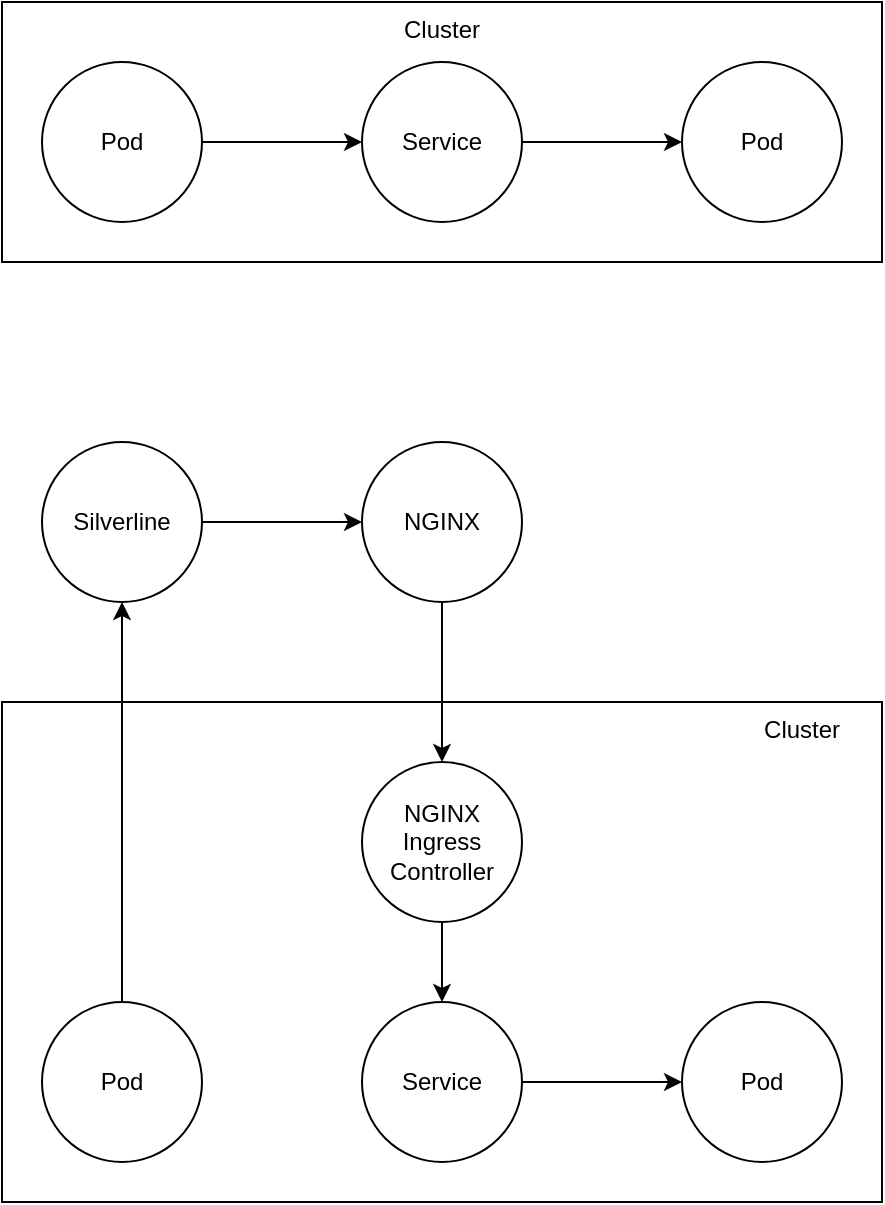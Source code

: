 <mxfile version="15.4.3" type="github">
  <diagram id="P68umq9dfZ4SEVHugc9G" name="Page-1">
    <mxGraphModel dx="1422" dy="762" grid="1" gridSize="10" guides="1" tooltips="1" connect="1" arrows="1" fold="1" page="1" pageScale="1" pageWidth="827" pageHeight="1169" math="0" shadow="0">
      <root>
        <mxCell id="0" />
        <mxCell id="1" parent="0" />
        <mxCell id="hwS7KiWmicex96-AS6qT-7" value="Cluster" style="rounded=0;whiteSpace=wrap;html=1;verticalAlign=top;" vertex="1" parent="1">
          <mxGeometry x="60" y="210" width="440" height="130" as="geometry" />
        </mxCell>
        <mxCell id="hwS7KiWmicex96-AS6qT-4" value="" style="edgeStyle=orthogonalEdgeStyle;rounded=0;orthogonalLoop=1;jettySize=auto;html=1;" edge="1" parent="1" source="hwS7KiWmicex96-AS6qT-1" target="hwS7KiWmicex96-AS6qT-3">
          <mxGeometry relative="1" as="geometry" />
        </mxCell>
        <mxCell id="hwS7KiWmicex96-AS6qT-1" value="Pod" style="ellipse;whiteSpace=wrap;html=1;aspect=fixed;" vertex="1" parent="1">
          <mxGeometry x="80" y="240" width="80" height="80" as="geometry" />
        </mxCell>
        <mxCell id="hwS7KiWmicex96-AS6qT-6" value="" style="edgeStyle=orthogonalEdgeStyle;rounded=0;orthogonalLoop=1;jettySize=auto;html=1;" edge="1" parent="1" source="hwS7KiWmicex96-AS6qT-3" target="hwS7KiWmicex96-AS6qT-5">
          <mxGeometry relative="1" as="geometry" />
        </mxCell>
        <mxCell id="hwS7KiWmicex96-AS6qT-3" value="Service" style="ellipse;whiteSpace=wrap;html=1;aspect=fixed;" vertex="1" parent="1">
          <mxGeometry x="240" y="240" width="80" height="80" as="geometry" />
        </mxCell>
        <mxCell id="hwS7KiWmicex96-AS6qT-5" value="Pod" style="ellipse;whiteSpace=wrap;html=1;aspect=fixed;" vertex="1" parent="1">
          <mxGeometry x="400" y="240" width="80" height="80" as="geometry" />
        </mxCell>
        <mxCell id="hwS7KiWmicex96-AS6qT-8" value="&amp;nbsp; &amp;nbsp; &amp;nbsp; &amp;nbsp; &amp;nbsp; &amp;nbsp; &amp;nbsp; &amp;nbsp; &amp;nbsp; &amp;nbsp; &amp;nbsp; &amp;nbsp; &amp;nbsp; &amp;nbsp; &amp;nbsp; &amp;nbsp; &amp;nbsp; &amp;nbsp; &amp;nbsp; &amp;nbsp; &amp;nbsp; &amp;nbsp; &amp;nbsp; &amp;nbsp; &amp;nbsp; &amp;nbsp; &amp;nbsp; &amp;nbsp; &amp;nbsp; &amp;nbsp; &amp;nbsp; &amp;nbsp; &amp;nbsp; &amp;nbsp; &amp;nbsp; &amp;nbsp; &amp;nbsp; &amp;nbsp; &amp;nbsp; &amp;nbsp; &amp;nbsp; &amp;nbsp; &amp;nbsp; &amp;nbsp; &amp;nbsp; &amp;nbsp; &amp;nbsp; &amp;nbsp; &amp;nbsp; &amp;nbsp; &amp;nbsp; &amp;nbsp; &amp;nbsp; &amp;nbsp; Cluster" style="rounded=0;whiteSpace=wrap;html=1;verticalAlign=top;" vertex="1" parent="1">
          <mxGeometry x="60" y="560" width="440" height="250" as="geometry" />
        </mxCell>
        <mxCell id="hwS7KiWmicex96-AS6qT-15" value="" style="edgeStyle=orthogonalEdgeStyle;rounded=0;orthogonalLoop=1;jettySize=auto;html=1;" edge="1" parent="1" source="hwS7KiWmicex96-AS6qT-10" target="hwS7KiWmicex96-AS6qT-14">
          <mxGeometry relative="1" as="geometry" />
        </mxCell>
        <mxCell id="hwS7KiWmicex96-AS6qT-10" value="Pod" style="ellipse;whiteSpace=wrap;html=1;aspect=fixed;" vertex="1" parent="1">
          <mxGeometry x="80" y="710" width="80" height="80" as="geometry" />
        </mxCell>
        <mxCell id="hwS7KiWmicex96-AS6qT-11" value="" style="edgeStyle=orthogonalEdgeStyle;rounded=0;orthogonalLoop=1;jettySize=auto;html=1;" edge="1" parent="1" source="hwS7KiWmicex96-AS6qT-12" target="hwS7KiWmicex96-AS6qT-13">
          <mxGeometry relative="1" as="geometry" />
        </mxCell>
        <mxCell id="hwS7KiWmicex96-AS6qT-12" value="Service" style="ellipse;whiteSpace=wrap;html=1;aspect=fixed;" vertex="1" parent="1">
          <mxGeometry x="240" y="710" width="80" height="80" as="geometry" />
        </mxCell>
        <mxCell id="hwS7KiWmicex96-AS6qT-13" value="Pod" style="ellipse;whiteSpace=wrap;html=1;aspect=fixed;" vertex="1" parent="1">
          <mxGeometry x="400" y="710" width="80" height="80" as="geometry" />
        </mxCell>
        <mxCell id="hwS7KiWmicex96-AS6qT-17" value="" style="edgeStyle=orthogonalEdgeStyle;rounded=0;orthogonalLoop=1;jettySize=auto;html=1;" edge="1" parent="1" source="hwS7KiWmicex96-AS6qT-14" target="hwS7KiWmicex96-AS6qT-16">
          <mxGeometry relative="1" as="geometry" />
        </mxCell>
        <mxCell id="hwS7KiWmicex96-AS6qT-14" value="Silverline" style="ellipse;whiteSpace=wrap;html=1;aspect=fixed;" vertex="1" parent="1">
          <mxGeometry x="80" y="430" width="80" height="80" as="geometry" />
        </mxCell>
        <mxCell id="hwS7KiWmicex96-AS6qT-20" value="" style="edgeStyle=orthogonalEdgeStyle;rounded=0;orthogonalLoop=1;jettySize=auto;html=1;" edge="1" parent="1" source="hwS7KiWmicex96-AS6qT-16" target="hwS7KiWmicex96-AS6qT-19">
          <mxGeometry relative="1" as="geometry" />
        </mxCell>
        <mxCell id="hwS7KiWmicex96-AS6qT-16" value="NGINX" style="ellipse;whiteSpace=wrap;html=1;aspect=fixed;" vertex="1" parent="1">
          <mxGeometry x="240" y="430" width="80" height="80" as="geometry" />
        </mxCell>
        <mxCell id="hwS7KiWmicex96-AS6qT-21" value="" style="edgeStyle=orthogonalEdgeStyle;rounded=0;orthogonalLoop=1;jettySize=auto;html=1;" edge="1" parent="1" source="hwS7KiWmicex96-AS6qT-19" target="hwS7KiWmicex96-AS6qT-12">
          <mxGeometry relative="1" as="geometry" />
        </mxCell>
        <mxCell id="hwS7KiWmicex96-AS6qT-19" value="NGINX&lt;br&gt;Ingress Controller" style="ellipse;whiteSpace=wrap;html=1;aspect=fixed;" vertex="1" parent="1">
          <mxGeometry x="240" y="590" width="80" height="80" as="geometry" />
        </mxCell>
      </root>
    </mxGraphModel>
  </diagram>
</mxfile>
